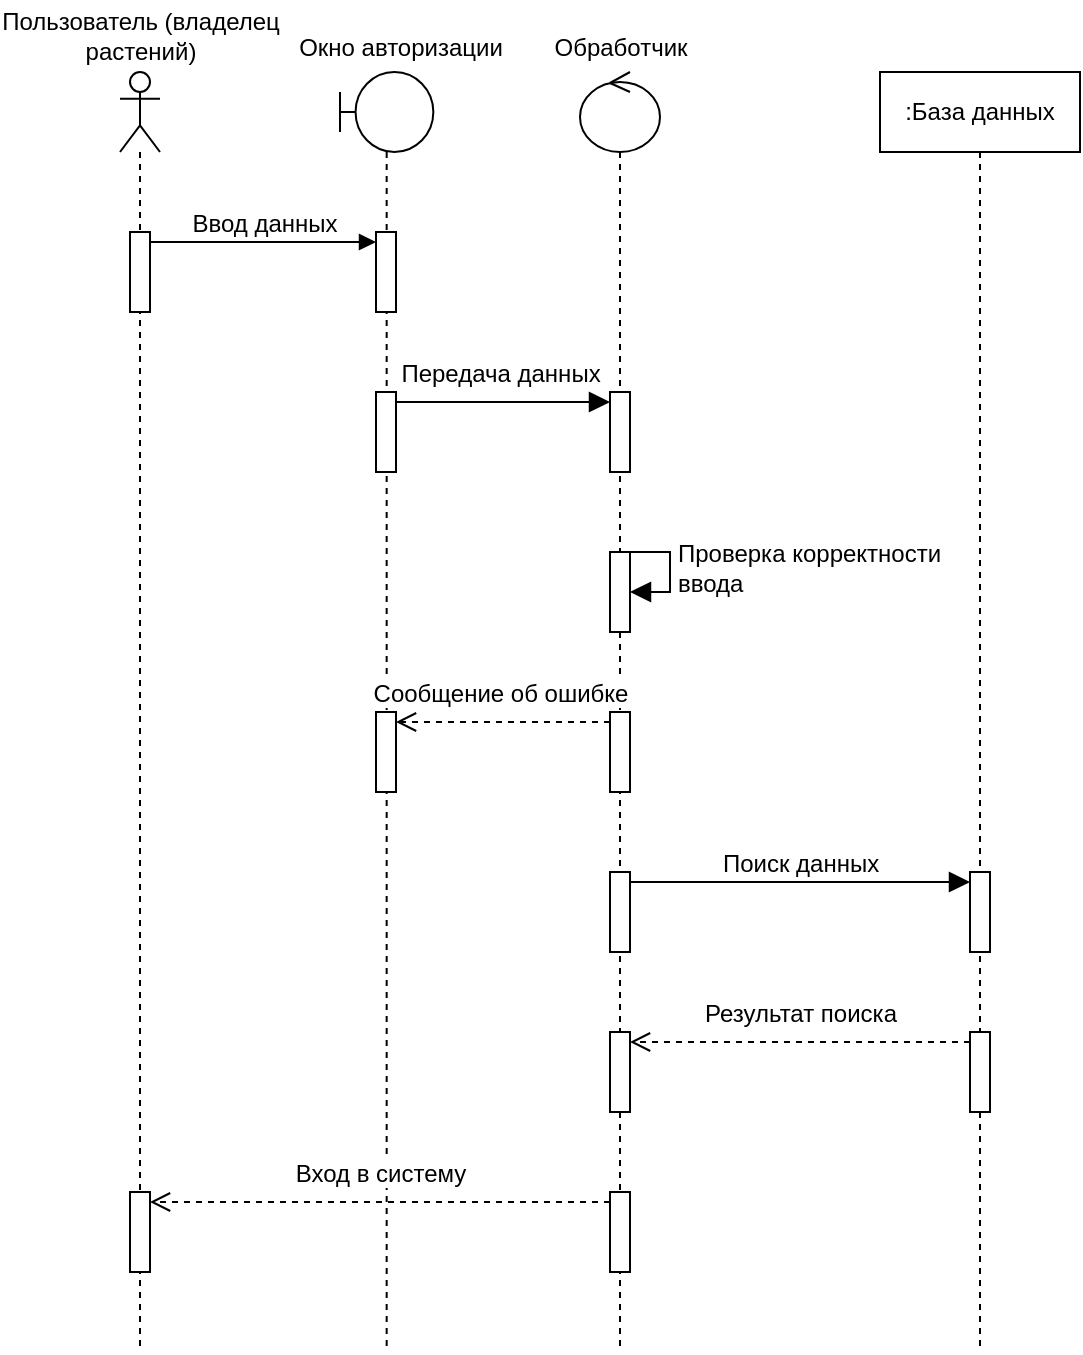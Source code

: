 <mxfile version="24.7.5">
  <diagram name="Page-1" id="13e1069c-82ec-6db2-03f1-153e76fe0fe0">
    <mxGraphModel dx="915" dy="690" grid="1" gridSize="10" guides="1" tooltips="1" connect="1" arrows="1" fold="1" page="1" pageScale="1" pageWidth="1100" pageHeight="850" background="none" math="0" shadow="0">
      <root>
        <mxCell id="0" />
        <mxCell id="1" parent="0" />
        <mxCell id="Vs1f4UlyF3qcgoX3hWhw-1" value="" style="shape=umlLifeline;perimeter=lifelinePerimeter;whiteSpace=wrap;html=1;container=1;dropTarget=0;collapsible=0;recursiveResize=0;outlineConnect=0;portConstraint=eastwest;newEdgeStyle={&quot;curved&quot;:0,&quot;rounded&quot;:0};participant=umlActor;" parent="1" vertex="1">
          <mxGeometry x="150" y="40" width="20" height="640" as="geometry" />
        </mxCell>
        <mxCell id="Vs1f4UlyF3qcgoX3hWhw-9" value="" style="html=1;points=[[0,0,0,0,5],[0,1,0,0,-5],[1,0,0,0,5],[1,1,0,0,-5]];perimeter=orthogonalPerimeter;outlineConnect=0;targetShapes=umlLifeline;portConstraint=eastwest;newEdgeStyle={&quot;curved&quot;:0,&quot;rounded&quot;:0};" parent="Vs1f4UlyF3qcgoX3hWhw-1" vertex="1">
          <mxGeometry x="5" y="80" width="10" height="40" as="geometry" />
        </mxCell>
        <mxCell id="Vs1f4UlyF3qcgoX3hWhw-33" value="" style="html=1;points=[[0,0,0,0,5],[0,1,0,0,-5],[1,0,0,0,5],[1,1,0,0,-5]];perimeter=orthogonalPerimeter;outlineConnect=0;targetShapes=umlLifeline;portConstraint=eastwest;newEdgeStyle={&quot;curved&quot;:0,&quot;rounded&quot;:0};" parent="Vs1f4UlyF3qcgoX3hWhw-1" vertex="1">
          <mxGeometry x="5" y="560" width="10" height="40" as="geometry" />
        </mxCell>
        <mxCell id="Vs1f4UlyF3qcgoX3hWhw-7" value="" style="shape=umlLifeline;perimeter=lifelinePerimeter;whiteSpace=wrap;html=1;container=1;dropTarget=0;collapsible=0;recursiveResize=0;outlineConnect=0;portConstraint=eastwest;newEdgeStyle={&quot;curved&quot;:0,&quot;rounded&quot;:0};participant=umlBoundary;" parent="1" vertex="1">
          <mxGeometry x="260" y="40" width="46.67" height="640" as="geometry" />
        </mxCell>
        <mxCell id="Vs1f4UlyF3qcgoX3hWhw-10" value="" style="html=1;points=[[0,0,0,0,5],[0,1,0,0,-5],[1,0,0,0,5],[1,1,0,0,-5]];perimeter=orthogonalPerimeter;outlineConnect=0;targetShapes=umlLifeline;portConstraint=eastwest;newEdgeStyle={&quot;curved&quot;:0,&quot;rounded&quot;:0};" parent="Vs1f4UlyF3qcgoX3hWhw-7" vertex="1">
          <mxGeometry x="18" y="80" width="10" height="40" as="geometry" />
        </mxCell>
        <mxCell id="Vs1f4UlyF3qcgoX3hWhw-18" value="" style="html=1;points=[[0,0,0,0,5],[0,1,0,0,-5],[1,0,0,0,5],[1,1,0,0,-5]];perimeter=orthogonalPerimeter;outlineConnect=0;targetShapes=umlLifeline;portConstraint=eastwest;newEdgeStyle={&quot;curved&quot;:0,&quot;rounded&quot;:0};" parent="Vs1f4UlyF3qcgoX3hWhw-7" vertex="1">
          <mxGeometry x="18" y="320" width="10" height="40" as="geometry" />
        </mxCell>
        <mxCell id="Vs1f4UlyF3qcgoX3hWhw-23" value="" style="html=1;points=[[0,0,0,0,5],[0,1,0,0,-5],[1,0,0,0,5],[1,1,0,0,-5]];perimeter=orthogonalPerimeter;outlineConnect=0;targetShapes=umlLifeline;portConstraint=eastwest;newEdgeStyle={&quot;curved&quot;:0,&quot;rounded&quot;:0};" parent="Vs1f4UlyF3qcgoX3hWhw-7" vertex="1">
          <mxGeometry x="18" y="160" width="10" height="40" as="geometry" />
        </mxCell>
        <mxCell id="Vs1f4UlyF3qcgoX3hWhw-11" value="Ввод данных" style="html=1;verticalAlign=bottom;startArrow=none;endArrow=block;startSize=8;curved=0;rounded=0;entryX=0;entryY=0;entryDx=0;entryDy=5;fontSize=12;startFill=0;" parent="1" source="Vs1f4UlyF3qcgoX3hWhw-9" target="Vs1f4UlyF3qcgoX3hWhw-10" edge="1">
          <mxGeometry relative="1" as="geometry">
            <mxPoint x="208" y="125" as="sourcePoint" />
          </mxGeometry>
        </mxCell>
        <mxCell id="Vs1f4UlyF3qcgoX3hWhw-12" value="" style="shape=umlLifeline;perimeter=lifelinePerimeter;whiteSpace=wrap;html=1;container=1;dropTarget=0;collapsible=0;recursiveResize=0;outlineConnect=0;portConstraint=eastwest;newEdgeStyle={&quot;curved&quot;:0,&quot;rounded&quot;:0};participant=umlControl;" parent="1" vertex="1">
          <mxGeometry x="380" y="40" width="40" height="640" as="geometry" />
        </mxCell>
        <mxCell id="Vs1f4UlyF3qcgoX3hWhw-13" value="" style="html=1;points=[[0,0,0,0,5],[0,1,0,0,-5],[1,0,0,0,5],[1,1,0,0,-5]];perimeter=orthogonalPerimeter;outlineConnect=0;targetShapes=umlLifeline;portConstraint=eastwest;newEdgeStyle={&quot;curved&quot;:0,&quot;rounded&quot;:0};" parent="Vs1f4UlyF3qcgoX3hWhw-12" vertex="1">
          <mxGeometry x="15" y="160" width="10" height="40" as="geometry" />
        </mxCell>
        <mxCell id="Vs1f4UlyF3qcgoX3hWhw-16" value="" style="html=1;points=[[0,0,0,0,5],[0,1,0,0,-5],[1,0,0,0,5],[1,1,0,0,-5]];perimeter=orthogonalPerimeter;outlineConnect=0;targetShapes=umlLifeline;portConstraint=eastwest;newEdgeStyle={&quot;curved&quot;:0,&quot;rounded&quot;:0};" parent="Vs1f4UlyF3qcgoX3hWhw-12" vertex="1">
          <mxGeometry x="15" y="240" width="10" height="40" as="geometry" />
        </mxCell>
        <mxCell id="Vs1f4UlyF3qcgoX3hWhw-17" value="Проверка корректности&amp;nbsp;&lt;div&gt;ввода&lt;/div&gt;" style="html=1;align=left;spacingLeft=2;endArrow=block;rounded=0;edgeStyle=orthogonalEdgeStyle;curved=0;rounded=0;fontSize=12;startSize=8;endSize=8;" parent="Vs1f4UlyF3qcgoX3hWhw-12" source="Vs1f4UlyF3qcgoX3hWhw-12" target="Vs1f4UlyF3qcgoX3hWhw-16" edge="1">
          <mxGeometry x="-0.005" relative="1" as="geometry">
            <mxPoint x="160" y="240" as="sourcePoint" />
            <Array as="points">
              <mxPoint x="45" y="240" />
              <mxPoint x="45" y="260" />
            </Array>
            <mxPoint as="offset" />
          </mxGeometry>
        </mxCell>
        <mxCell id="Vs1f4UlyF3qcgoX3hWhw-19" value="" style="html=1;points=[[0,0,0,0,5],[0,1,0,0,-5],[1,0,0,0,5],[1,1,0,0,-5]];perimeter=orthogonalPerimeter;outlineConnect=0;targetShapes=umlLifeline;portConstraint=eastwest;newEdgeStyle={&quot;curved&quot;:0,&quot;rounded&quot;:0};" parent="Vs1f4UlyF3qcgoX3hWhw-12" vertex="1">
          <mxGeometry x="15" y="320" width="10" height="40" as="geometry" />
        </mxCell>
        <mxCell id="Vs1f4UlyF3qcgoX3hWhw-27" value="" style="html=1;points=[[0,0,0,0,5],[0,1,0,0,-5],[1,0,0,0,5],[1,1,0,0,-5]];perimeter=orthogonalPerimeter;outlineConnect=0;targetShapes=umlLifeline;portConstraint=eastwest;newEdgeStyle={&quot;curved&quot;:0,&quot;rounded&quot;:0};" parent="Vs1f4UlyF3qcgoX3hWhw-12" vertex="1">
          <mxGeometry x="15" y="400" width="10" height="40" as="geometry" />
        </mxCell>
        <mxCell id="Vs1f4UlyF3qcgoX3hWhw-31" value="" style="html=1;points=[[0,0,0,0,5],[0,1,0,0,-5],[1,0,0,0,5],[1,1,0,0,-5]];perimeter=orthogonalPerimeter;outlineConnect=0;targetShapes=umlLifeline;portConstraint=eastwest;newEdgeStyle={&quot;curved&quot;:0,&quot;rounded&quot;:0};" parent="Vs1f4UlyF3qcgoX3hWhw-12" vertex="1">
          <mxGeometry x="15" y="480" width="10" height="40" as="geometry" />
        </mxCell>
        <mxCell id="Vs1f4UlyF3qcgoX3hWhw-32" value="" style="html=1;points=[[0,0,0,0,5],[0,1,0,0,-5],[1,0,0,0,5],[1,1,0,0,-5]];perimeter=orthogonalPerimeter;outlineConnect=0;targetShapes=umlLifeline;portConstraint=eastwest;newEdgeStyle={&quot;curved&quot;:0,&quot;rounded&quot;:0};" parent="Vs1f4UlyF3qcgoX3hWhw-12" vertex="1">
          <mxGeometry x="15" y="560" width="10" height="40" as="geometry" />
        </mxCell>
        <mxCell id="Vs1f4UlyF3qcgoX3hWhw-14" value="Передача данных" style="html=1;verticalAlign=bottom;endArrow=block;curved=0;rounded=0;entryX=0;entryY=0;entryDx=0;entryDy=5;fontSize=12;startSize=8;endSize=8;" parent="1" source="Vs1f4UlyF3qcgoX3hWhw-23" target="Vs1f4UlyF3qcgoX3hWhw-13" edge="1">
          <mxGeometry x="-0.028" y="5" relative="1" as="geometry">
            <mxPoint x="325" y="195" as="sourcePoint" />
            <mxPoint as="offset" />
          </mxGeometry>
        </mxCell>
        <mxCell id="Vs1f4UlyF3qcgoX3hWhw-20" value="Сообщение об ошибке" style="html=1;verticalAlign=bottom;endArrow=open;dashed=1;endSize=8;curved=0;rounded=0;fontSize=12;exitX=0;exitY=0;exitDx=0;exitDy=5;exitPerimeter=0;" parent="1" source="Vs1f4UlyF3qcgoX3hWhw-19" target="Vs1f4UlyF3qcgoX3hWhw-18" edge="1">
          <mxGeometry x="0.028" y="-5" relative="1" as="geometry">
            <mxPoint x="390" y="400" as="sourcePoint" />
            <mxPoint x="310" y="400" as="targetPoint" />
            <mxPoint as="offset" />
          </mxGeometry>
        </mxCell>
        <mxCell id="Vs1f4UlyF3qcgoX3hWhw-21" value=":База данных" style="shape=umlLifeline;perimeter=lifelinePerimeter;whiteSpace=wrap;html=1;container=1;dropTarget=0;collapsible=0;recursiveResize=0;outlineConnect=0;portConstraint=eastwest;newEdgeStyle={&quot;curved&quot;:0,&quot;rounded&quot;:0};" parent="1" vertex="1">
          <mxGeometry x="530" y="40" width="100" height="640" as="geometry" />
        </mxCell>
        <mxCell id="Vs1f4UlyF3qcgoX3hWhw-24" value="" style="html=1;points=[[0,0,0,0,5],[0,1,0,0,-5],[1,0,0,0,5],[1,1,0,0,-5]];perimeter=orthogonalPerimeter;outlineConnect=0;targetShapes=umlLifeline;portConstraint=eastwest;newEdgeStyle={&quot;curved&quot;:0,&quot;rounded&quot;:0};" parent="Vs1f4UlyF3qcgoX3hWhw-21" vertex="1">
          <mxGeometry x="45" y="400" width="10" height="40" as="geometry" />
        </mxCell>
        <mxCell id="Vs1f4UlyF3qcgoX3hWhw-28" value="" style="html=1;points=[[0,0,0,0,5],[0,1,0,0,-5],[1,0,0,0,5],[1,1,0,0,-5]];perimeter=orthogonalPerimeter;outlineConnect=0;targetShapes=umlLifeline;portConstraint=eastwest;newEdgeStyle={&quot;curved&quot;:0,&quot;rounded&quot;:0};" parent="Vs1f4UlyF3qcgoX3hWhw-21" vertex="1">
          <mxGeometry x="45" y="480" width="10" height="40" as="geometry" />
        </mxCell>
        <mxCell id="Vs1f4UlyF3qcgoX3hWhw-25" value="Поиск данных" style="html=1;verticalAlign=bottom;endArrow=block;curved=0;rounded=0;entryX=0;entryY=0;entryDx=0;entryDy=5;fontSize=12;startSize=8;endSize=8;" parent="1" source="Vs1f4UlyF3qcgoX3hWhw-27" target="Vs1f4UlyF3qcgoX3hWhw-24" edge="1">
          <mxGeometry relative="1" as="geometry">
            <mxPoint x="505" y="445" as="sourcePoint" />
          </mxGeometry>
        </mxCell>
        <mxCell id="Vs1f4UlyF3qcgoX3hWhw-30" value="Результат поиска" style="html=1;verticalAlign=bottom;endArrow=open;dashed=1;endSize=8;curved=0;rounded=0;exitX=0;exitY=0;exitDx=0;exitDy=5;fontSize=12;entryX=1;entryY=0;entryDx=0;entryDy=5;entryPerimeter=0;exitPerimeter=0;" parent="1" source="Vs1f4UlyF3qcgoX3hWhw-28" target="Vs1f4UlyF3qcgoX3hWhw-31" edge="1">
          <mxGeometry y="-5" relative="1" as="geometry">
            <mxPoint x="505" y="555" as="targetPoint" />
            <mxPoint as="offset" />
          </mxGeometry>
        </mxCell>
        <mxCell id="Vs1f4UlyF3qcgoX3hWhw-34" value="Вход в систему" style="html=1;verticalAlign=bottom;endArrow=open;dashed=1;endSize=8;curved=0;rounded=0;fontSize=12;exitX=0;exitY=0;exitDx=0;exitDy=5;exitPerimeter=0;entryX=1;entryY=0;entryDx=0;entryDy=5;entryPerimeter=0;" parent="1" source="Vs1f4UlyF3qcgoX3hWhw-32" target="Vs1f4UlyF3qcgoX3hWhw-33" edge="1">
          <mxGeometry y="-5" relative="1" as="geometry">
            <mxPoint x="290" y="610" as="sourcePoint" />
            <mxPoint x="210" y="610" as="targetPoint" />
            <mxPoint as="offset" />
          </mxGeometry>
        </mxCell>
        <mxCell id="Vs1f4UlyF3qcgoX3hWhw-35" value="&lt;span style=&quot;font-weight: normal;&quot;&gt;Пользователь (владелец&lt;/span&gt;&lt;div&gt;&lt;span style=&quot;font-weight: normal;&quot;&gt;растений&lt;/span&gt;&lt;span style=&quot;background-color: transparent; color: light-dark(rgb(0, 0, 0), rgb(255, 255, 255)); font-weight: normal;&quot;&gt;)&lt;/span&gt;&lt;/div&gt;" style="text;align=center;fontStyle=1;verticalAlign=middle;spacingLeft=3;spacingRight=3;strokeColor=none;rotatable=0;points=[[0,0.5],[1,0.5]];portConstraint=eastwest;html=1;" parent="1" vertex="1">
          <mxGeometry x="110" y="4" width="100" height="36" as="geometry" />
        </mxCell>
        <mxCell id="Vs1f4UlyF3qcgoX3hWhw-36" value="&lt;span style=&quot;font-weight: 400;&quot;&gt;Окно авторизации&lt;/span&gt;" style="text;align=center;fontStyle=1;verticalAlign=middle;spacingLeft=3;spacingRight=3;strokeColor=none;rotatable=0;points=[[0,0.5],[1,0.5]];portConstraint=eastwest;html=1;" parent="1" vertex="1">
          <mxGeometry x="240" y="10" width="100" height="36" as="geometry" />
        </mxCell>
        <mxCell id="Vs1f4UlyF3qcgoX3hWhw-37" value="&lt;span style=&quot;font-weight: 400;&quot;&gt;Обработчик&lt;/span&gt;" style="text;align=center;fontStyle=1;verticalAlign=middle;spacingLeft=3;spacingRight=3;strokeColor=none;rotatable=0;points=[[0,0.5],[1,0.5]];portConstraint=eastwest;html=1;" parent="1" vertex="1">
          <mxGeometry x="350" y="10" width="100" height="36" as="geometry" />
        </mxCell>
      </root>
    </mxGraphModel>
  </diagram>
</mxfile>
